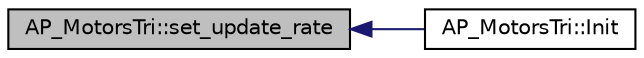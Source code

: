 digraph "AP_MotorsTri::set_update_rate"
{
 // INTERACTIVE_SVG=YES
  edge [fontname="Helvetica",fontsize="10",labelfontname="Helvetica",labelfontsize="10"];
  node [fontname="Helvetica",fontsize="10",shape=record];
  rankdir="LR";
  Node1 [label="AP_MotorsTri::set_update_rate",height=0.2,width=0.4,color="black", fillcolor="grey75", style="filled", fontcolor="black"];
  Node1 -> Node2 [dir="back",color="midnightblue",fontsize="10",style="solid",fontname="Helvetica"];
  Node2 [label="AP_MotorsTri::Init",height=0.2,width=0.4,color="black", fillcolor="white", style="filled",URL="$classAP__MotorsTri.html#a7236a6f04df2048a325e0e144cec7c9e"];
}
